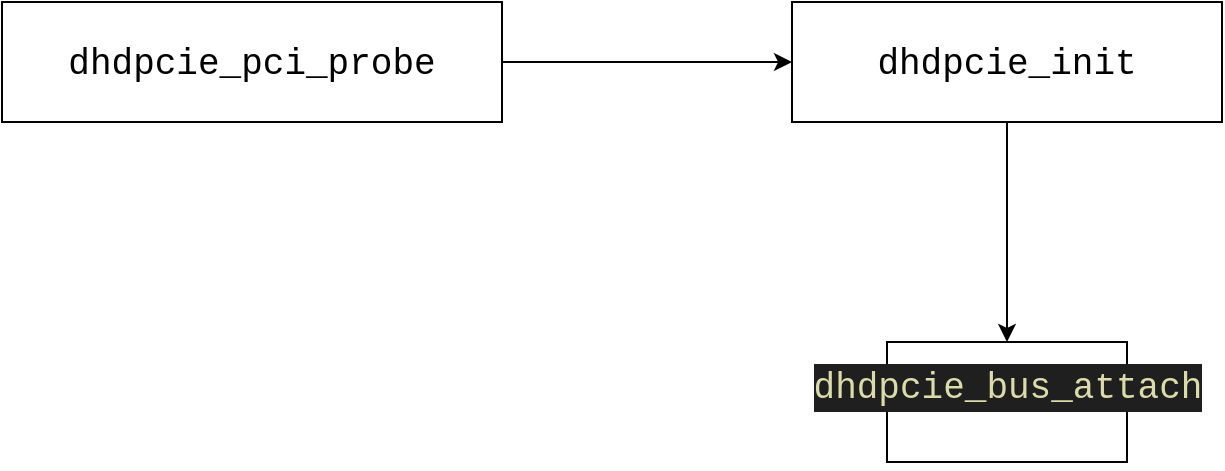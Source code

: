 <mxfile version="26.2.14">
  <diagram name="Page-1" id="WLXV0zFKKvgGVn13q425">
    <mxGraphModel dx="1120" dy="1691" grid="1" gridSize="10" guides="1" tooltips="1" connect="1" arrows="1" fold="1" page="1" pageScale="1" pageWidth="1169" pageHeight="1654" math="0" shadow="0">
      <root>
        <mxCell id="0" />
        <mxCell id="1" parent="0" />
        <mxCell id="_0c__IIXdFnppQtuquPV-3" value="" style="edgeStyle=orthogonalEdgeStyle;rounded=0;orthogonalLoop=1;jettySize=auto;html=1;" parent="1" source="_0c__IIXdFnppQtuquPV-1" target="_0c__IIXdFnppQtuquPV-2" edge="1">
          <mxGeometry relative="1" as="geometry" />
        </mxCell>
        <mxCell id="_0c__IIXdFnppQtuquPV-1" value="&lt;div style=&quot;font-family: Consolas, &amp;quot;Courier New&amp;quot;, monospace; font-size: 18px; line-height: 24px; white-space: pre;&quot;&gt;&lt;span&gt;&lt;font style=&quot;color: rgb(0, 0, 0);&quot;&gt;dhdpcie_pci_probe&lt;/font&gt;&lt;/span&gt;&lt;/div&gt;" style="rounded=0;whiteSpace=wrap;html=1;" parent="1" vertex="1">
          <mxGeometry x="190" y="230" width="250" height="60" as="geometry" />
        </mxCell>
        <mxCell id="cf4WbKLcpw0lJ-QgOfaL-3" value="" style="edgeStyle=orthogonalEdgeStyle;rounded=0;orthogonalLoop=1;jettySize=auto;html=1;" edge="1" parent="1" source="_0c__IIXdFnppQtuquPV-2" target="cf4WbKLcpw0lJ-QgOfaL-2">
          <mxGeometry relative="1" as="geometry" />
        </mxCell>
        <mxCell id="_0c__IIXdFnppQtuquPV-2" value="&lt;div style=&quot;font-family: Consolas, &amp;quot;Courier New&amp;quot;, monospace; font-size: 18px; line-height: 24px; white-space: pre;&quot;&gt;&lt;span&gt;&lt;font style=&quot;color: rgb(0, 0, 0);&quot;&gt;dhdpcie_init&lt;/font&gt;&lt;/span&gt;&lt;/div&gt;" style="whiteSpace=wrap;html=1;rounded=0;" parent="1" vertex="1">
          <mxGeometry x="585" y="230" width="215" height="60" as="geometry" />
        </mxCell>
        <mxCell id="cf4WbKLcpw0lJ-QgOfaL-2" value="&#xa;&lt;div style=&quot;color: #cccccc;background-color: #1f1f1f;font-family: Consolas, &#39;Courier New&#39;, monospace;font-weight: normal;font-size: 18px;line-height: 24px;white-space: pre;&quot;&gt;&lt;div&gt;&lt;span style=&quot;color: #dcdcaa;&quot;&gt;dhdpcie_bus_attach&lt;/span&gt;&lt;/div&gt;&lt;/div&gt;&#xa;&#xa;" style="rounded=0;whiteSpace=wrap;html=1;" vertex="1" parent="1">
          <mxGeometry x="632.5" y="400" width="120" height="60" as="geometry" />
        </mxCell>
      </root>
    </mxGraphModel>
  </diagram>
</mxfile>
